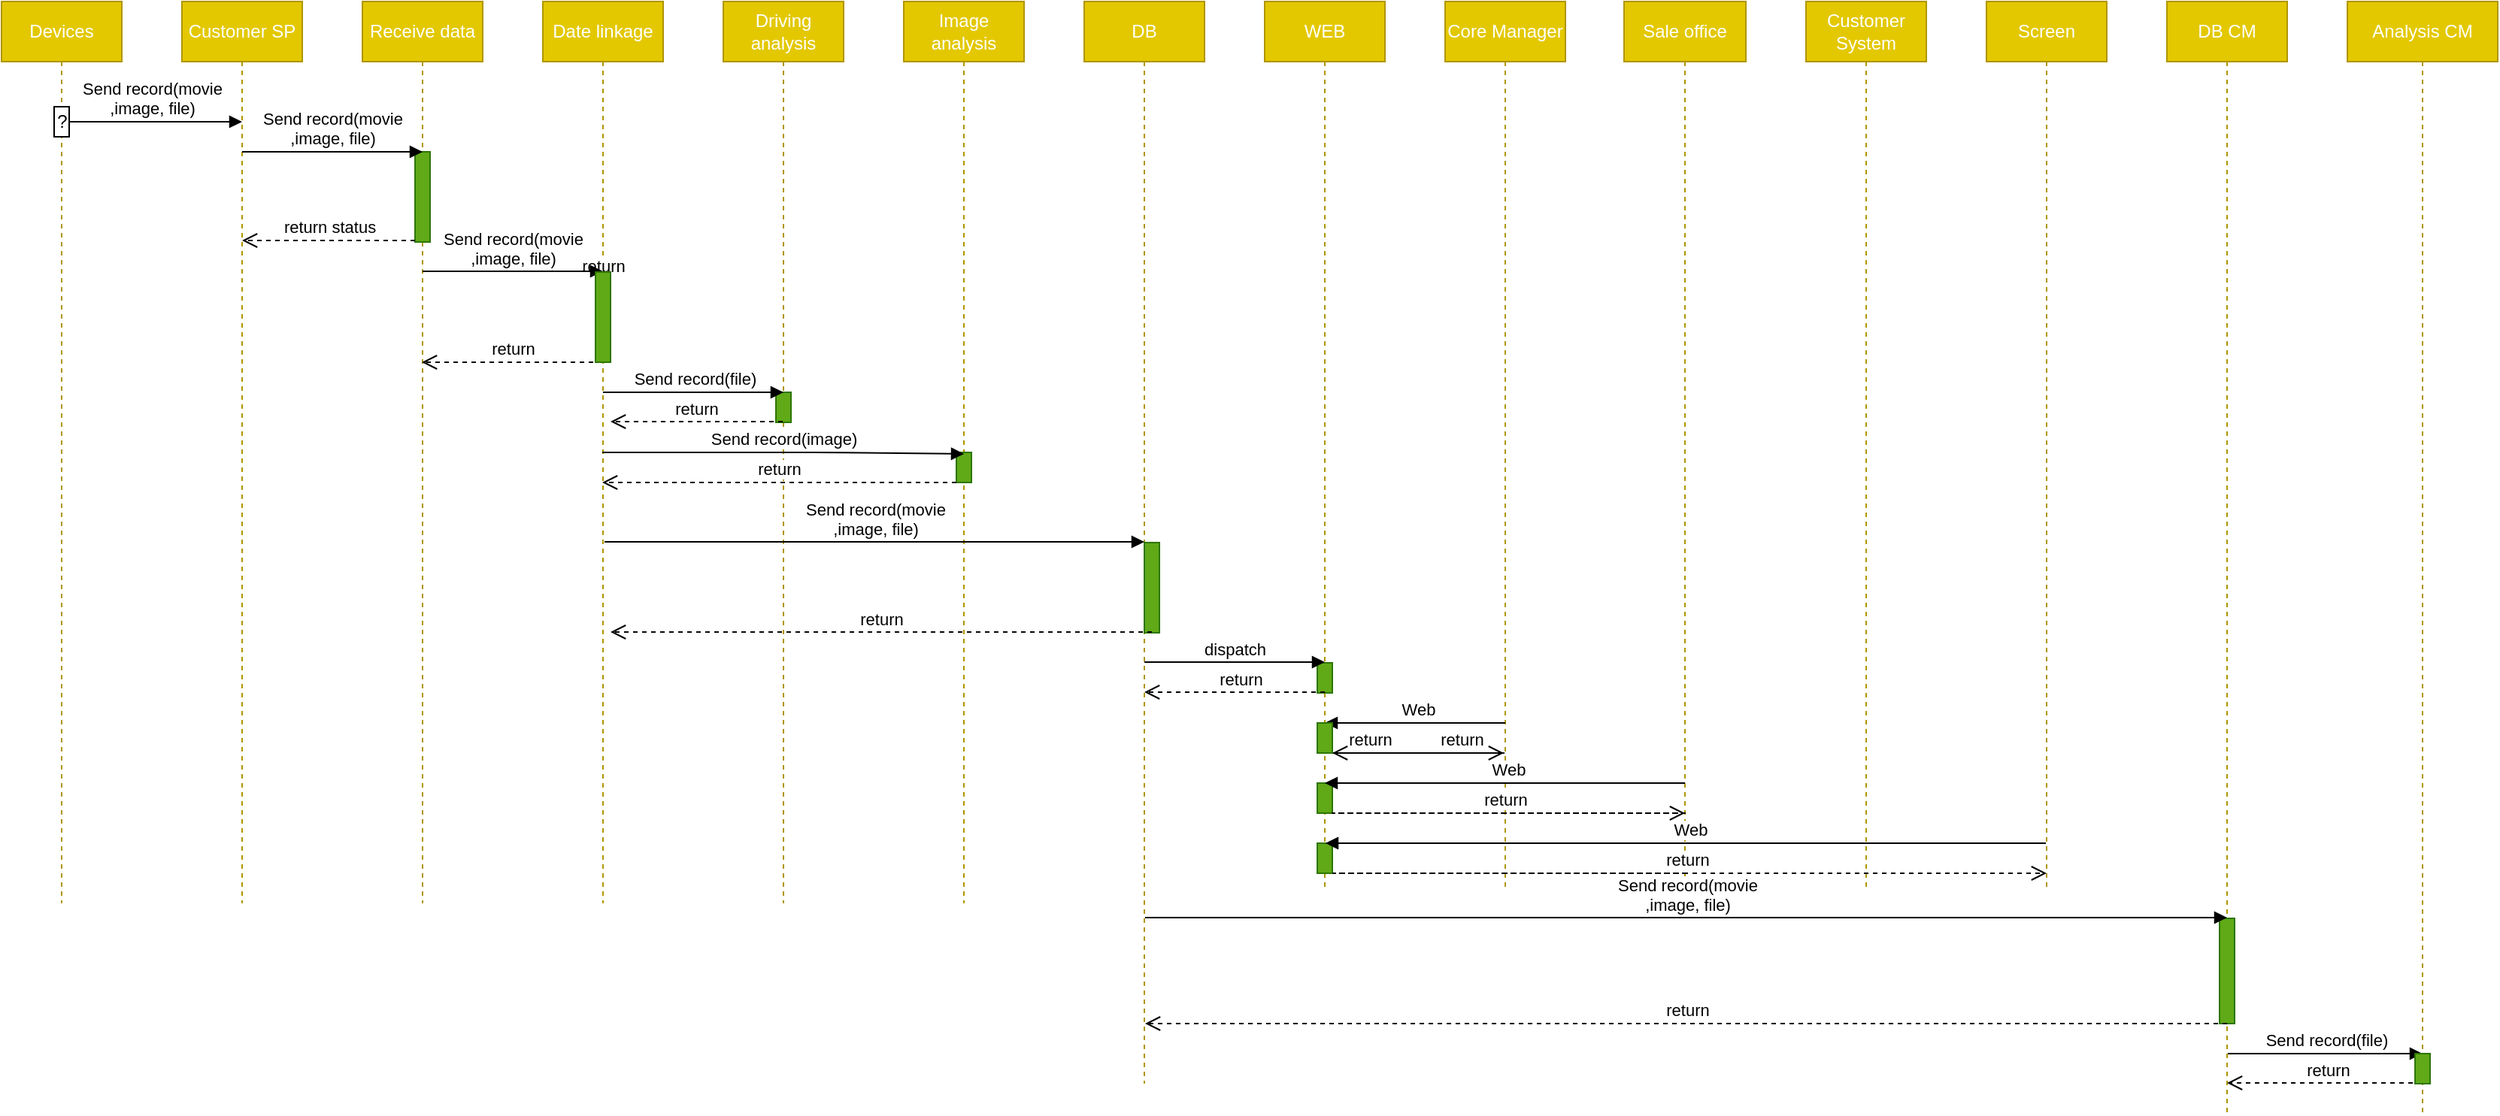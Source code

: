 <mxfile version="10.7.5" type="github"><diagram name="Page-1" id="e7e014a7-5840-1c2e-5031-d8a46d1fe8dd"><mxGraphModel dx="1394" dy="764" grid="1" gridSize="10" guides="1" tooltips="1" connect="1" arrows="1" fold="1" page="1" pageScale="1" pageWidth="1169" pageHeight="826" background="#ffffff" math="0" shadow="0"><root><mxCell id="0"/><mxCell id="1" parent="0"/><mxCell id="JrEr8z9qq3h3gED3sxpI-64" value="Devices" style="shape=umlLifeline;perimeter=lifelinePerimeter;whiteSpace=wrap;html=1;container=1;collapsible=0;recursiveResize=0;outlineConnect=0;fillColor=#e3c800;strokeColor=#B09500;gradientDirection=south;fontColor=#ffffff;" vertex="1" parent="1"><mxGeometry x="40" y="80" width="80" height="600" as="geometry"/></mxCell><mxCell id="JrEr8z9qq3h3gED3sxpI-67" value="Customer SP" style="shape=umlLifeline;perimeter=lifelinePerimeter;whiteSpace=wrap;html=1;container=1;collapsible=0;recursiveResize=0;outlineConnect=0;fillColor=#e3c800;strokeColor=#B09500;fontColor=#ffffff;" vertex="1" parent="1"><mxGeometry x="160" y="80" width="80" height="600" as="geometry"/></mxCell><mxCell id="JrEr8z9qq3h3gED3sxpI-68" value="Receive data" style="shape=umlLifeline;perimeter=lifelinePerimeter;whiteSpace=wrap;html=1;container=1;collapsible=0;recursiveResize=0;outlineConnect=0;fillColor=#e3c800;strokeColor=#B09500;fontColor=#ffffff;" vertex="1" parent="1"><mxGeometry x="280" y="80" width="80" height="600" as="geometry"/></mxCell><mxCell id="JrEr8z9qq3h3gED3sxpI-146" value="" style="html=1;points=[];perimeter=orthogonalPerimeter;fillColor=#60a917;strokeColor=#2D7600;fontColor=#ffffff;" vertex="1" parent="JrEr8z9qq3h3gED3sxpI-68"><mxGeometry x="35" y="100" width="10" height="60" as="geometry"/></mxCell><mxCell id="JrEr8z9qq3h3gED3sxpI-69" value="Date linkage" style="shape=umlLifeline;perimeter=lifelinePerimeter;whiteSpace=wrap;html=1;container=1;collapsible=0;recursiveResize=0;outlineConnect=0;fillColor=#e3c800;strokeColor=#B09500;fontColor=#ffffff;" vertex="1" parent="1"><mxGeometry x="400" y="80" width="80" height="600" as="geometry"/></mxCell><mxCell id="JrEr8z9qq3h3gED3sxpI-70" value="Driving analysis" style="shape=umlLifeline;perimeter=lifelinePerimeter;whiteSpace=wrap;html=1;container=1;collapsible=0;recursiveResize=0;outlineConnect=0;fillColor=#e3c800;strokeColor=#B09500;fontColor=#ffffff;" vertex="1" parent="1"><mxGeometry x="520" y="80" width="80" height="600" as="geometry"/></mxCell><mxCell id="JrEr8z9qq3h3gED3sxpI-148" value="" style="html=1;points=[];perimeter=orthogonalPerimeter;fillColor=#60a917;strokeColor=#2D7600;fontColor=#ffffff;" vertex="1" parent="JrEr8z9qq3h3gED3sxpI-70"><mxGeometry x="35" y="260" width="10" height="20" as="geometry"/></mxCell><mxCell id="JrEr8z9qq3h3gED3sxpI-71" value="Image analysis" style="shape=umlLifeline;perimeter=lifelinePerimeter;whiteSpace=wrap;html=1;container=1;collapsible=0;recursiveResize=0;outlineConnect=0;fillColor=#e3c800;strokeColor=#B09500;fontColor=#ffffff;" vertex="1" parent="1"><mxGeometry x="640" y="80" width="80" height="600" as="geometry"/></mxCell><mxCell id="JrEr8z9qq3h3gED3sxpI-157" value="" style="html=1;points=[];perimeter=orthogonalPerimeter;fillColor=#60a917;strokeColor=#2D7600;fontColor=#ffffff;" vertex="1" parent="JrEr8z9qq3h3gED3sxpI-71"><mxGeometry x="35" y="300" width="10" height="20" as="geometry"/></mxCell><mxCell id="JrEr8z9qq3h3gED3sxpI-72" value="DB" style="shape=umlLifeline;perimeter=lifelinePerimeter;whiteSpace=wrap;html=1;container=1;collapsible=0;recursiveResize=0;outlineConnect=0;fillColor=#e3c800;strokeColor=#B09500;fontColor=#ffffff;" vertex="1" parent="1"><mxGeometry x="760" y="80" width="80" height="720" as="geometry"/></mxCell><mxCell id="JrEr8z9qq3h3gED3sxpI-159" value="" style="html=1;points=[];perimeter=orthogonalPerimeter;fillColor=#60a917;strokeColor=#2D7600;fontColor=#ffffff;" vertex="1" parent="JrEr8z9qq3h3gED3sxpI-72"><mxGeometry x="40" y="360" width="10" height="60" as="geometry"/></mxCell><mxCell id="JrEr8z9qq3h3gED3sxpI-73" value="WEB" style="shape=umlLifeline;perimeter=lifelinePerimeter;whiteSpace=wrap;html=1;container=1;collapsible=0;recursiveResize=0;outlineConnect=0;fillColor=#e3c800;strokeColor=#B09500;fontColor=#ffffff;" vertex="1" parent="1"><mxGeometry x="880" y="80" width="80" height="590" as="geometry"/></mxCell><mxCell id="JrEr8z9qq3h3gED3sxpI-160" value="" style="html=1;points=[];perimeter=orthogonalPerimeter;fillColor=#60a917;strokeColor=#2D7600;fontColor=#ffffff;" vertex="1" parent="JrEr8z9qq3h3gED3sxpI-73"><mxGeometry x="35" y="440" width="10" height="20" as="geometry"/></mxCell><mxCell id="JrEr8z9qq3h3gED3sxpI-162" value="" style="html=1;points=[];perimeter=orthogonalPerimeter;fillColor=#60a917;strokeColor=#2D7600;fontColor=#ffffff;" vertex="1" parent="JrEr8z9qq3h3gED3sxpI-73"><mxGeometry x="35" y="520" width="10" height="20" as="geometry"/></mxCell><mxCell id="JrEr8z9qq3h3gED3sxpI-163" value="" style="html=1;points=[];perimeter=orthogonalPerimeter;fillColor=#60a917;strokeColor=#2D7600;fontColor=#ffffff;" vertex="1" parent="JrEr8z9qq3h3gED3sxpI-73"><mxGeometry x="35" y="560" width="10" height="20" as="geometry"/></mxCell><mxCell id="JrEr8z9qq3h3gED3sxpI-87" value="return" style="html=1;verticalAlign=bottom;endArrow=open;dashed=1;endSize=8;" edge="1" parent="1"><mxGeometry relative="1" as="geometry"><mxPoint x="439.5" y="320" as="sourcePoint"/><mxPoint x="319.5" y="320" as="targetPoint"/><Array as="points"><mxPoint x="390" y="320"/></Array></mxGeometry></mxCell><mxCell id="JrEr8z9qq3h3gED3sxpI-88" value="return" style="html=1;verticalAlign=bottom;endArrow=open;dashed=1;endSize=8;" edge="1" parent="1" source="JrEr8z9qq3h3gED3sxpI-147"><mxGeometry relative="1" as="geometry"><mxPoint x="559.5" y="270" as="sourcePoint"/><mxPoint x="439.5" y="270" as="targetPoint"/><Array as="points"/></mxGeometry></mxCell><mxCell id="JrEr8z9qq3h3gED3sxpI-91" value="Send record(movie&lt;br&gt;,image, file)" style="html=1;verticalAlign=bottom;endArrow=block;" edge="1" parent="1" source="JrEr8z9qq3h3gED3sxpI-64"><mxGeometry width="80" relative="1" as="geometry"><mxPoint x="90" y="200" as="sourcePoint"/><mxPoint x="200" y="160" as="targetPoint"/><Array as="points"/></mxGeometry></mxCell><mxCell id="JrEr8z9qq3h3gED3sxpI-92" value="Send record(movie&lt;br&gt;,image, file)" style="html=1;verticalAlign=bottom;endArrow=block;exitX=0.5;exitY=0.182;exitDx=0;exitDy=0;exitPerimeter=0;" edge="1" parent="1"><mxGeometry width="80" relative="1" as="geometry"><mxPoint x="200" y="180" as="sourcePoint"/><mxPoint x="320" y="180" as="targetPoint"/><Array as="points"><mxPoint x="250" y="180"/></Array></mxGeometry></mxCell><mxCell id="JrEr8z9qq3h3gED3sxpI-93" value="Send record(movie&lt;br&gt;,image, file)" style="html=1;verticalAlign=bottom;endArrow=block;" edge="1" parent="1"><mxGeometry width="80" relative="1" as="geometry"><mxPoint x="320" y="259.5" as="sourcePoint"/><mxPoint x="440" y="259.5" as="targetPoint"/></mxGeometry></mxCell><mxCell id="JrEr8z9qq3h3gED3sxpI-94" value="Send record(file)" style="html=1;verticalAlign=bottom;endArrow=block;" edge="1" parent="1"><mxGeometry x="-0.004" width="80" relative="1" as="geometry"><mxPoint x="440" y="340" as="sourcePoint"/><mxPoint x="560" y="340" as="targetPoint"/><mxPoint x="1" as="offset"/></mxGeometry></mxCell><mxCell id="JrEr8z9qq3h3gED3sxpI-96" value="Send record(image)" style="html=1;verticalAlign=bottom;endArrow=block;" edge="1" parent="1"><mxGeometry width="80" relative="1" as="geometry"><mxPoint x="439.5" y="380" as="sourcePoint"/><mxPoint x="680" y="381" as="targetPoint"/><Array as="points"><mxPoint x="590" y="380"/></Array></mxGeometry></mxCell><mxCell id="JrEr8z9qq3h3gED3sxpI-97" value="return" style="html=1;verticalAlign=bottom;endArrow=open;dashed=1;endSize=8;" edge="1" parent="1"><mxGeometry relative="1" as="geometry"><mxPoint x="675" y="400" as="sourcePoint"/><mxPoint x="439.5" y="400" as="targetPoint"/><Array as="points"/></mxGeometry></mxCell><mxCell id="JrEr8z9qq3h3gED3sxpI-102" value="Core Manager" style="shape=umlLifeline;perimeter=lifelinePerimeter;whiteSpace=wrap;html=1;container=1;collapsible=0;recursiveResize=0;outlineConnect=0;fillColor=#e3c800;strokeColor=#B09500;fontColor=#ffffff;" vertex="1" parent="1"><mxGeometry x="1000" y="80" width="80" height="590" as="geometry"/></mxCell><mxCell id="JrEr8z9qq3h3gED3sxpI-103" value="Sale office" style="shape=umlLifeline;perimeter=lifelinePerimeter;whiteSpace=wrap;html=1;container=1;collapsible=0;recursiveResize=0;outlineConnect=0;fillColor=#e3c800;strokeColor=#B09500;fontColor=#ffffff;" vertex="1" parent="1"><mxGeometry x="1119" y="80" width="81" height="590" as="geometry"/></mxCell><mxCell id="JrEr8z9qq3h3gED3sxpI-104" value="Customer System" style="shape=umlLifeline;perimeter=lifelinePerimeter;whiteSpace=wrap;html=1;container=1;collapsible=0;recursiveResize=0;outlineConnect=0;fillColor=#e3c800;strokeColor=#B09500;fontColor=#ffffff;" vertex="1" parent="1"><mxGeometry x="1240" y="80" width="80" height="590" as="geometry"/></mxCell><mxCell id="JrEr8z9qq3h3gED3sxpI-105" value="Send record(movie&lt;br&gt;,image, file)" style="html=1;verticalAlign=bottom;endArrow=block;" edge="1" parent="1"><mxGeometry width="80" relative="1" as="geometry"><mxPoint x="441" y="439.5" as="sourcePoint"/><mxPoint x="800" y="439.5" as="targetPoint"/><Array as="points"><mxPoint x="790.5" y="439.5"/></Array></mxGeometry></mxCell><mxCell id="JrEr8z9qq3h3gED3sxpI-106" value="return" style="html=1;verticalAlign=bottom;endArrow=open;dashed=1;endSize=8;" edge="1" parent="1"><mxGeometry relative="1" as="geometry"><mxPoint x="805" y="499.5" as="sourcePoint"/><mxPoint x="445" y="499.5" as="targetPoint"/><Array as="points"><mxPoint x="755.5" y="499.5"/><mxPoint x="565.5" y="499.5"/></Array></mxGeometry></mxCell><mxCell id="JrEr8z9qq3h3gED3sxpI-109" value="dispatch" style="html=1;verticalAlign=bottom;endArrow=block;" edge="1" parent="1"><mxGeometry width="80" relative="1" as="geometry"><mxPoint x="800" y="519.5" as="sourcePoint"/><mxPoint x="920" y="519.5" as="targetPoint"/><Array as="points"><mxPoint x="830" y="519.5"/></Array></mxGeometry></mxCell><mxCell id="JrEr8z9qq3h3gED3sxpI-110" value="return" style="html=1;verticalAlign=bottom;endArrow=open;dashed=1;endSize=8;" edge="1" parent="1"><mxGeometry x="0.279" y="-19" relative="1" as="geometry"><mxPoint x="920" y="539.5" as="sourcePoint"/><mxPoint x="800" y="539.5" as="targetPoint"/><Array as="points"><mxPoint x="850.5" y="539.5"/></Array><mxPoint x="20" y="19" as="offset"/></mxGeometry></mxCell><mxCell id="JrEr8z9qq3h3gED3sxpI-112" value="return" style="html=1;verticalAlign=bottom;endArrow=open;dashed=1;endSize=8;" edge="1" parent="1" source="JrEr8z9qq3h3gED3sxpI-161"><mxGeometry x="-0.499" relative="1" as="geometry"><mxPoint x="1039.5" y="580" as="sourcePoint"/><mxPoint x="1039" y="580" as="targetPoint"/><Array as="points"><mxPoint x="919.5" y="580"/></Array><mxPoint as="offset"/></mxGeometry></mxCell><mxCell id="JrEr8z9qq3h3gED3sxpI-121" value="Screen" style="shape=umlLifeline;perimeter=lifelinePerimeter;whiteSpace=wrap;html=1;container=1;collapsible=0;recursiveResize=0;outlineConnect=0;fillColor=#e3c800;strokeColor=#B09500;fontColor=#ffffff;" vertex="1" parent="1"><mxGeometry x="1360" y="80" width="80" height="590" as="geometry"/></mxCell><mxCell id="JrEr8z9qq3h3gED3sxpI-124" value="DB CM" style="shape=umlLifeline;perimeter=lifelinePerimeter;whiteSpace=wrap;html=1;container=1;collapsible=0;recursiveResize=0;outlineConnect=0;fillColor=#e3c800;strokeColor=#B09500;fontColor=#ffffff;" vertex="1" parent="1"><mxGeometry x="1480" y="80" width="80" height="740" as="geometry"/></mxCell><mxCell id="JrEr8z9qq3h3gED3sxpI-164" value="" style="html=1;points=[];perimeter=orthogonalPerimeter;fillColor=#60a917;strokeColor=#2D7600;fontColor=#ffffff;" vertex="1" parent="JrEr8z9qq3h3gED3sxpI-124"><mxGeometry x="35" y="610" width="10" height="70" as="geometry"/></mxCell><mxCell id="JrEr8z9qq3h3gED3sxpI-128" value="Analysis CM" style="shape=umlLifeline;perimeter=lifelinePerimeter;whiteSpace=wrap;html=1;container=1;collapsible=0;recursiveResize=0;outlineConnect=0;fillColor=#e3c800;strokeColor=#B09500;fontColor=#ffffff;" vertex="1" parent="1"><mxGeometry x="1600" y="80" width="100" height="740" as="geometry"/></mxCell><mxCell id="JrEr8z9qq3h3gED3sxpI-133" value="Web" style="html=1;verticalAlign=bottom;endArrow=block;" edge="1" parent="1"><mxGeometry x="-0.008" width="80" relative="1" as="geometry"><mxPoint x="1040" y="560" as="sourcePoint"/><mxPoint x="920" y="560" as="targetPoint"/><Array as="points"><mxPoint x="1000.5" y="560"/></Array><mxPoint x="1" as="offset"/></mxGeometry></mxCell><mxCell id="JrEr8z9qq3h3gED3sxpI-134" value="Web" style="html=1;verticalAlign=bottom;endArrow=block;" edge="1" parent="1"><mxGeometry x="-0.008" width="80" relative="1" as="geometry"><mxPoint x="1159.5" y="600" as="sourcePoint"/><mxPoint x="920" y="600" as="targetPoint"/><Array as="points"><mxPoint x="1000.5" y="600"/></Array><mxPoint x="1" as="offset"/></mxGeometry></mxCell><mxCell id="JrEr8z9qq3h3gED3sxpI-136" value="return" style="html=1;verticalAlign=bottom;endArrow=open;dashed=1;endSize=8;" edge="1" parent="1"><mxGeometry x="-0.499" relative="1" as="geometry"><mxPoint x="1160" y="620" as="sourcePoint"/><mxPoint x="1159.5" y="620" as="targetPoint"/><Array as="points"><mxPoint x="920" y="620"/></Array><mxPoint as="offset"/></mxGeometry></mxCell><mxCell id="JrEr8z9qq3h3gED3sxpI-137" value="Web" style="html=1;verticalAlign=bottom;endArrow=block;" edge="1" parent="1"><mxGeometry x="-0.008" width="80" relative="1" as="geometry"><mxPoint x="1399.5" y="640" as="sourcePoint"/><mxPoint x="920.5" y="640" as="targetPoint"/><Array as="points"><mxPoint x="1001" y="640"/></Array><mxPoint x="1" as="offset"/></mxGeometry></mxCell><mxCell id="JrEr8z9qq3h3gED3sxpI-138" value="return" style="html=1;verticalAlign=bottom;endArrow=open;dashed=1;endSize=8;" edge="1" parent="1"><mxGeometry x="0.334" relative="1" as="geometry"><mxPoint x="1160.5" y="660" as="sourcePoint"/><mxPoint x="1400" y="660" as="targetPoint"/><Array as="points"><mxPoint x="920.5" y="660"/></Array><mxPoint as="offset"/></mxGeometry></mxCell><mxCell id="JrEr8z9qq3h3gED3sxpI-140" value="Send record(movie&lt;br&gt;,image, file)" style="html=1;verticalAlign=bottom;endArrow=block;" edge="1" parent="1"><mxGeometry width="80" relative="1" as="geometry"><mxPoint x="800.5" y="689.5" as="sourcePoint"/><mxPoint x="1520" y="689.5" as="targetPoint"/><Array as="points"><mxPoint x="830.5" y="689.5"/><mxPoint x="880.5" y="689.5"/></Array></mxGeometry></mxCell><mxCell id="JrEr8z9qq3h3gED3sxpI-142" value="return" style="html=1;verticalAlign=bottom;endArrow=open;dashed=1;endSize=8;" edge="1" parent="1"><mxGeometry x="0.86" y="-309" relative="1" as="geometry"><mxPoint x="1520" y="760" as="sourcePoint"/><mxPoint x="800.5" y="760" as="targetPoint"/><Array as="points"><mxPoint x="851" y="760"/></Array><mxPoint x="310" y="309" as="offset"/></mxGeometry></mxCell><mxCell id="JrEr8z9qq3h3gED3sxpI-143" value="Send record(file)" style="html=1;verticalAlign=bottom;endArrow=block;" edge="1" parent="1"><mxGeometry width="80" relative="1" as="geometry"><mxPoint x="1520.5" y="780" as="sourcePoint"/><mxPoint x="1650" y="780" as="targetPoint"/><Array as="points"><mxPoint x="1550.5" y="780"/><mxPoint x="1600.5" y="780"/></Array></mxGeometry></mxCell><mxCell id="JrEr8z9qq3h3gED3sxpI-144" value="return" style="html=1;verticalAlign=bottom;endArrow=open;dashed=1;endSize=8;" edge="1" parent="1"><mxGeometry x="0.279" y="-19" relative="1" as="geometry"><mxPoint x="1649.5" y="799.5" as="sourcePoint"/><mxPoint x="1520" y="799.5" as="targetPoint"/><Array as="points"><mxPoint x="1570.5" y="799.5"/></Array><mxPoint x="20" y="19" as="offset"/></mxGeometry></mxCell><mxCell id="JrEr8z9qq3h3gED3sxpI-145" value="?" style="html=1;points=[];perimeter=orthogonalPerimeter;" vertex="1" parent="1"><mxGeometry x="75" y="150" width="10" height="20" as="geometry"/></mxCell><mxCell id="JrEr8z9qq3h3gED3sxpI-154" value="return status" style="html=1;verticalAlign=bottom;endArrow=open;dashed=1;endSize=8;" edge="1" parent="1"><mxGeometry relative="1" as="geometry"><mxPoint x="315" y="239" as="sourcePoint"/><mxPoint x="200" y="239" as="targetPoint"/><Array as="points"><mxPoint x="270.5" y="239"/></Array></mxGeometry></mxCell><mxCell id="JrEr8z9qq3h3gED3sxpI-147" value="" style="html=1;points=[];perimeter=orthogonalPerimeter;fillColor=#60a917;strokeColor=#2D7600;fontColor=#ffffff;" vertex="1" parent="1"><mxGeometry x="435" y="260" width="10" height="60" as="geometry"/></mxCell><mxCell id="JrEr8z9qq3h3gED3sxpI-166" value="return" style="html=1;verticalAlign=bottom;endArrow=open;dashed=1;endSize=8;" edge="1" parent="1"><mxGeometry relative="1" as="geometry"><mxPoint x="559.5" y="359.5" as="sourcePoint"/><mxPoint x="445" y="359.5" as="targetPoint"/><Array as="points"><mxPoint x="520" y="359.5"/></Array></mxGeometry></mxCell><mxCell id="JrEr8z9qq3h3gED3sxpI-165" value="" style="html=1;points=[];perimeter=orthogonalPerimeter;fillColor=#60a917;strokeColor=#2D7600;fontColor=#ffffff;" vertex="1" parent="1"><mxGeometry x="1645" y="780" width="10" height="20" as="geometry"/></mxCell><mxCell id="JrEr8z9qq3h3gED3sxpI-161" value="" style="html=1;points=[];perimeter=orthogonalPerimeter;fillColor=#60a917;strokeColor=#2D7600;fontColor=#ffffff;" vertex="1" parent="1"><mxGeometry x="915" y="560" width="10" height="20" as="geometry"/></mxCell><mxCell id="JrEr8z9qq3h3gED3sxpI-167" value="return" style="html=1;verticalAlign=bottom;endArrow=open;dashed=1;endSize=8;" edge="1" parent="1" target="JrEr8z9qq3h3gED3sxpI-161"><mxGeometry x="-0.499" relative="1" as="geometry"><mxPoint x="1039.5" y="580" as="sourcePoint"/><mxPoint x="1039" y="580" as="targetPoint"/><Array as="points"/><mxPoint as="offset"/></mxGeometry></mxCell></root></mxGraphModel></diagram></mxfile>